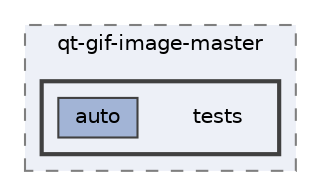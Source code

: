 digraph "3d_viewer_v2/qt-gif-image-master/tests"
{
 // LATEX_PDF_SIZE
  bgcolor="transparent";
  edge [fontname=Helvetica,fontsize=10,labelfontname=Helvetica,labelfontsize=10];
  node [fontname=Helvetica,fontsize=10,shape=box,height=0.2,width=0.4];
  compound=true
  subgraph clusterdir_648cfb3edb8366d128c3315c1dd32264 {
    graph [ bgcolor="#edf0f7", pencolor="grey50", label="qt-gif-image-master", fontname=Helvetica,fontsize=10 style="filled,dashed", URL="dir_648cfb3edb8366d128c3315c1dd32264.html",tooltip=""]
  subgraph clusterdir_27a50c5b5b9eed634713d64d43a14106 {
    graph [ bgcolor="#edf0f7", pencolor="grey25", label="", fontname=Helvetica,fontsize=10 style="filled,bold", URL="dir_27a50c5b5b9eed634713d64d43a14106.html",tooltip=""]
    dir_27a50c5b5b9eed634713d64d43a14106 [shape=plaintext, label="tests"];
  dir_ac22466cdbf0fb3a8c009deac5858a46 [label="auto", fillcolor="#a2b4d6", color="grey25", style="filled", URL="dir_ac22466cdbf0fb3a8c009deac5858a46.html",tooltip=""];
  }
  }
}
